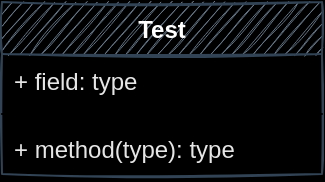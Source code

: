<mxfile version="13.9.3" type="github">
  <diagram id="j_TUgTCPybJn0abQ1LPr" name="Page-1">
    <mxGraphModel dx="1422" dy="801" grid="1" gridSize="10" guides="1" tooltips="1" connect="1" arrows="1" fold="1" page="1" pageScale="1" pageWidth="827" pageHeight="1169" background="#000000" math="0" shadow="0">
      <root>
        <mxCell id="0" />
        <mxCell id="1" parent="0" />
        <mxCell id="30sx-f1M86BXUhPtuwrM-1" value="Test" style="swimlane;fontStyle=1;align=center;verticalAlign=top;childLayout=stackLayout;horizontal=1;startSize=26;horizontalStack=0;resizeParent=1;resizeParentMax=0;resizeLast=0;collapsible=1;marginBottom=0;sketch=1;fillColor=#647687;strokeColor=#314354;fontColor=#ffffff;" parent="1" vertex="1">
          <mxGeometry x="330" y="370" width="160" height="86" as="geometry" />
        </mxCell>
        <mxCell id="30sx-f1M86BXUhPtuwrM-2" value="+ field: type" style="text;strokeColor=none;fillColor=none;align=left;verticalAlign=top;spacingLeft=4;spacingRight=4;overflow=hidden;rotatable=0;points=[[0,0.5],[1,0.5]];portConstraint=eastwest;sketch=1;fontColor=#E6E6E6;" parent="30sx-f1M86BXUhPtuwrM-1" vertex="1">
          <mxGeometry y="26" width="160" height="26" as="geometry" />
        </mxCell>
        <mxCell id="30sx-f1M86BXUhPtuwrM-3" value="" style="line;strokeWidth=1;fillColor=none;align=left;verticalAlign=middle;spacingTop=-1;spacingLeft=3;spacingRight=3;rotatable=0;labelPosition=right;points=[];portConstraint=eastwest;sketch=1;fontColor=#E6E6E6;" parent="30sx-f1M86BXUhPtuwrM-1" vertex="1">
          <mxGeometry y="52" width="160" height="8" as="geometry" />
        </mxCell>
        <mxCell id="30sx-f1M86BXUhPtuwrM-4" value="+ method(type): type" style="text;strokeColor=none;fillColor=none;align=left;verticalAlign=top;spacingLeft=4;spacingRight=4;overflow=hidden;rotatable=0;points=[[0,0.5],[1,0.5]];portConstraint=eastwest;sketch=1;fontColor=#E6E6E6;" parent="30sx-f1M86BXUhPtuwrM-1" vertex="1">
          <mxGeometry y="60" width="160" height="26" as="geometry" />
        </mxCell>
      </root>
    </mxGraphModel>
  </diagram>
</mxfile>

